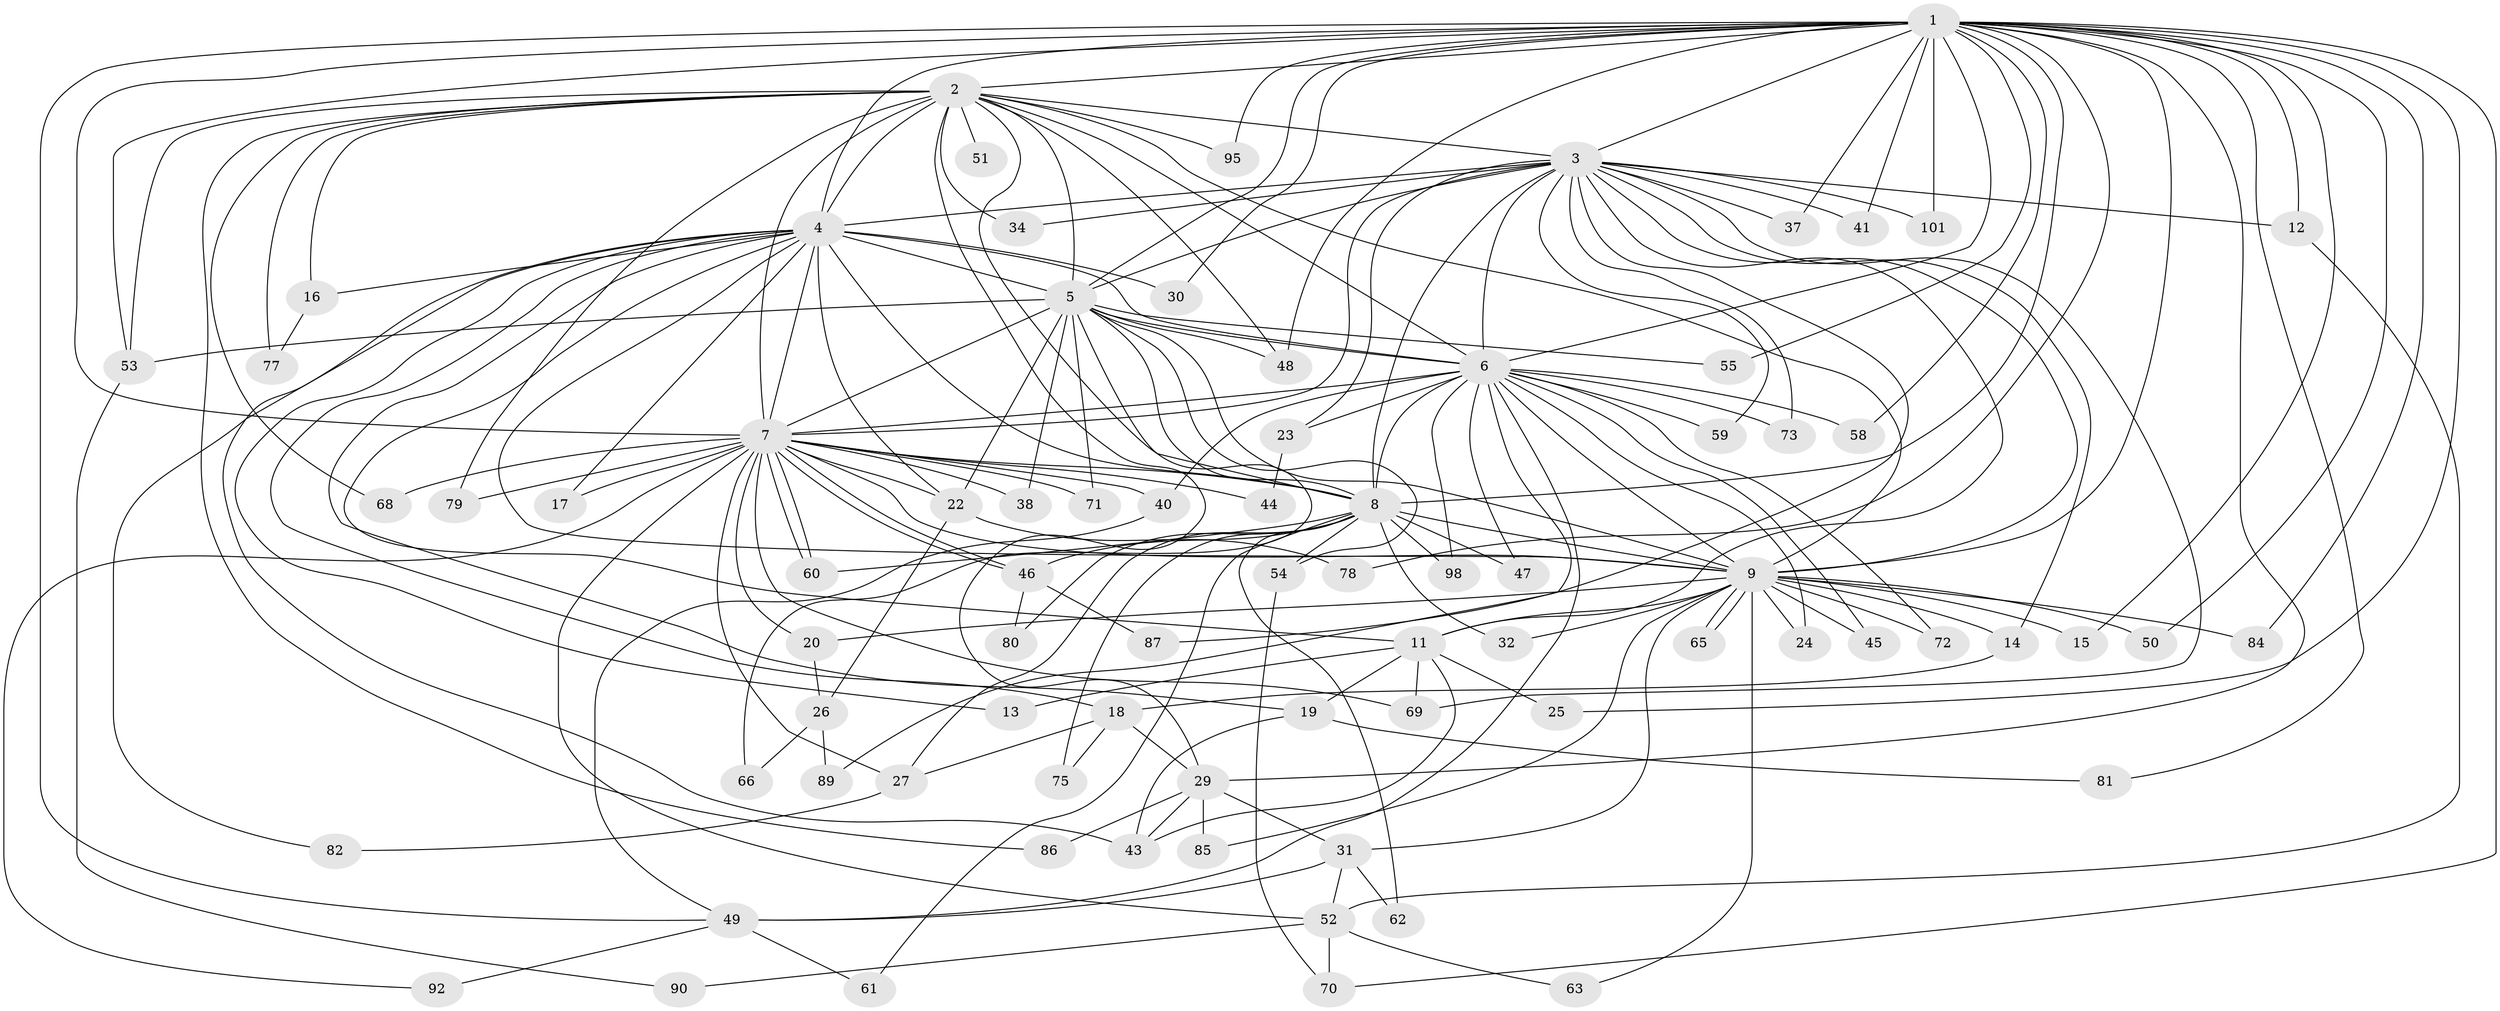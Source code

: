 // original degree distribution, {19: 0.019801980198019802, 22: 0.009900990099009901, 21: 0.019801980198019802, 16: 0.009900990099009901, 28: 0.009900990099009901, 20: 0.019801980198019802, 24: 0.009900990099009901, 8: 0.009900990099009901, 3: 0.1485148514851485, 2: 0.594059405940594, 5: 0.04950495049504951, 4: 0.06930693069306931, 6: 0.0297029702970297}
// Generated by graph-tools (version 1.1) at 2025/41/03/06/25 10:41:32]
// undirected, 78 vertices, 188 edges
graph export_dot {
graph [start="1"]
  node [color=gray90,style=filled];
  1 [super="+10"];
  2 [super="+28"];
  3 [super="+91"];
  4 [super="+88"];
  5 [super="+42"];
  6 [super="+21"];
  7 [super="+36"];
  8 [super="+35"];
  9 [super="+39"];
  11;
  12;
  13;
  14;
  15;
  16;
  17;
  18;
  19 [super="+67"];
  20 [super="+83"];
  22 [super="+93"];
  23;
  24;
  25;
  26;
  27;
  29 [super="+33"];
  30;
  31 [super="+74"];
  32;
  34;
  37;
  38;
  40;
  41;
  43;
  44;
  45;
  46 [super="+64"];
  47;
  48 [super="+99"];
  49 [super="+57"];
  50;
  51;
  52 [super="+56"];
  53 [super="+96"];
  54;
  55 [super="+94"];
  58;
  59;
  60 [super="+97"];
  61;
  62;
  63;
  65;
  66;
  68;
  69 [super="+76"];
  70 [super="+100"];
  71;
  72;
  73;
  75;
  77;
  78;
  79;
  80;
  81;
  82;
  84;
  85;
  86;
  87;
  89;
  90;
  92;
  95;
  98;
  101;
  1 -- 2 [weight=2];
  1 -- 3 [weight=2];
  1 -- 4 [weight=2];
  1 -- 5 [weight=2];
  1 -- 6 [weight=2];
  1 -- 7 [weight=3];
  1 -- 8 [weight=2];
  1 -- 9 [weight=2];
  1 -- 15;
  1 -- 25;
  1 -- 29;
  1 -- 41;
  1 -- 48;
  1 -- 50;
  1 -- 53;
  1 -- 58;
  1 -- 101;
  1 -- 70;
  1 -- 12;
  1 -- 78;
  1 -- 81;
  1 -- 84;
  1 -- 30;
  1 -- 95;
  1 -- 37;
  1 -- 49;
  1 -- 55 [weight=2];
  2 -- 3;
  2 -- 4;
  2 -- 5;
  2 -- 6;
  2 -- 7 [weight=2];
  2 -- 8;
  2 -- 9;
  2 -- 16;
  2 -- 29;
  2 -- 34;
  2 -- 48;
  2 -- 51 [weight=2];
  2 -- 53;
  2 -- 68;
  2 -- 79;
  2 -- 86;
  2 -- 77;
  2 -- 95;
  3 -- 4 [weight=2];
  3 -- 5;
  3 -- 6;
  3 -- 7;
  3 -- 8;
  3 -- 9;
  3 -- 11;
  3 -- 12;
  3 -- 14;
  3 -- 23;
  3 -- 34;
  3 -- 37;
  3 -- 41;
  3 -- 59;
  3 -- 69;
  3 -- 73;
  3 -- 87;
  3 -- 101;
  4 -- 5 [weight=2];
  4 -- 6 [weight=2];
  4 -- 7;
  4 -- 8;
  4 -- 9;
  4 -- 11;
  4 -- 13;
  4 -- 16;
  4 -- 17;
  4 -- 18;
  4 -- 19;
  4 -- 30;
  4 -- 82;
  4 -- 43;
  4 -- 22;
  5 -- 6;
  5 -- 7;
  5 -- 8;
  5 -- 9;
  5 -- 22;
  5 -- 38;
  5 -- 54;
  5 -- 55;
  5 -- 71;
  5 -- 53;
  5 -- 48;
  5 -- 66;
  6 -- 7;
  6 -- 8;
  6 -- 9;
  6 -- 23;
  6 -- 24;
  6 -- 40;
  6 -- 45;
  6 -- 47;
  6 -- 49;
  6 -- 59;
  6 -- 72;
  6 -- 73;
  6 -- 89;
  6 -- 98;
  6 -- 58;
  7 -- 8;
  7 -- 9;
  7 -- 17;
  7 -- 20;
  7 -- 22;
  7 -- 27;
  7 -- 38;
  7 -- 40;
  7 -- 44;
  7 -- 46;
  7 -- 46;
  7 -- 52;
  7 -- 60;
  7 -- 60;
  7 -- 68;
  7 -- 69;
  7 -- 71;
  7 -- 79;
  7 -- 92;
  8 -- 9;
  8 -- 32;
  8 -- 47;
  8 -- 54;
  8 -- 61;
  8 -- 62;
  8 -- 75;
  8 -- 80;
  8 -- 98;
  8 -- 27;
  8 -- 46;
  8 -- 60;
  9 -- 14;
  9 -- 15;
  9 -- 20 [weight=2];
  9 -- 24;
  9 -- 31;
  9 -- 32;
  9 -- 45;
  9 -- 50;
  9 -- 63;
  9 -- 65;
  9 -- 65;
  9 -- 72;
  9 -- 84;
  9 -- 11;
  9 -- 85;
  11 -- 13;
  11 -- 19;
  11 -- 25;
  11 -- 43;
  11 -- 69;
  12 -- 52;
  14 -- 18;
  16 -- 77;
  18 -- 27;
  18 -- 75;
  18 -- 29;
  19 -- 81;
  19 -- 43;
  20 -- 26;
  22 -- 26;
  22 -- 78;
  23 -- 44;
  26 -- 66;
  26 -- 89;
  27 -- 82;
  29 -- 31;
  29 -- 43;
  29 -- 85;
  29 -- 86;
  31 -- 52;
  31 -- 62;
  31 -- 49;
  40 -- 49;
  46 -- 80;
  46 -- 87;
  49 -- 61;
  49 -- 92;
  52 -- 63;
  52 -- 70;
  52 -- 90;
  53 -- 90;
  54 -- 70;
}
